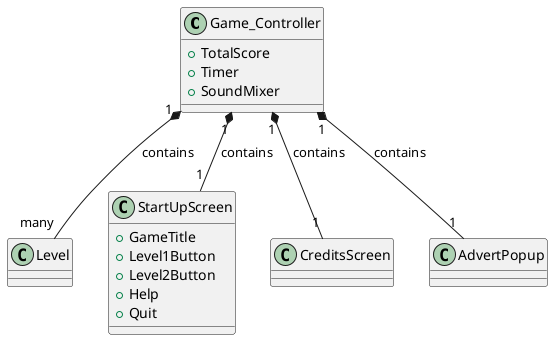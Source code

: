 @startuml
skinparam groupInheritance 2

class Game_Controller {
    + TotalScore
    + Timer
    + SoundMixer
}
class Level {    
}
class StartUpScreen {
    + GameTitle
    + Level1Button
    + Level2Button
    + Help
    + Quit
}
class CreditsScreen {
}
class AdvertPopup {
}

Game_Controller "1" *-- "many" Level : contains
Game_Controller "1" *-- "1" StartUpScreen : contains
Game_Controller "1" *-- "1" AdvertPopup : contains
Game_Controller "1" *-- "1" CreditsScreen : contains

@enduml


